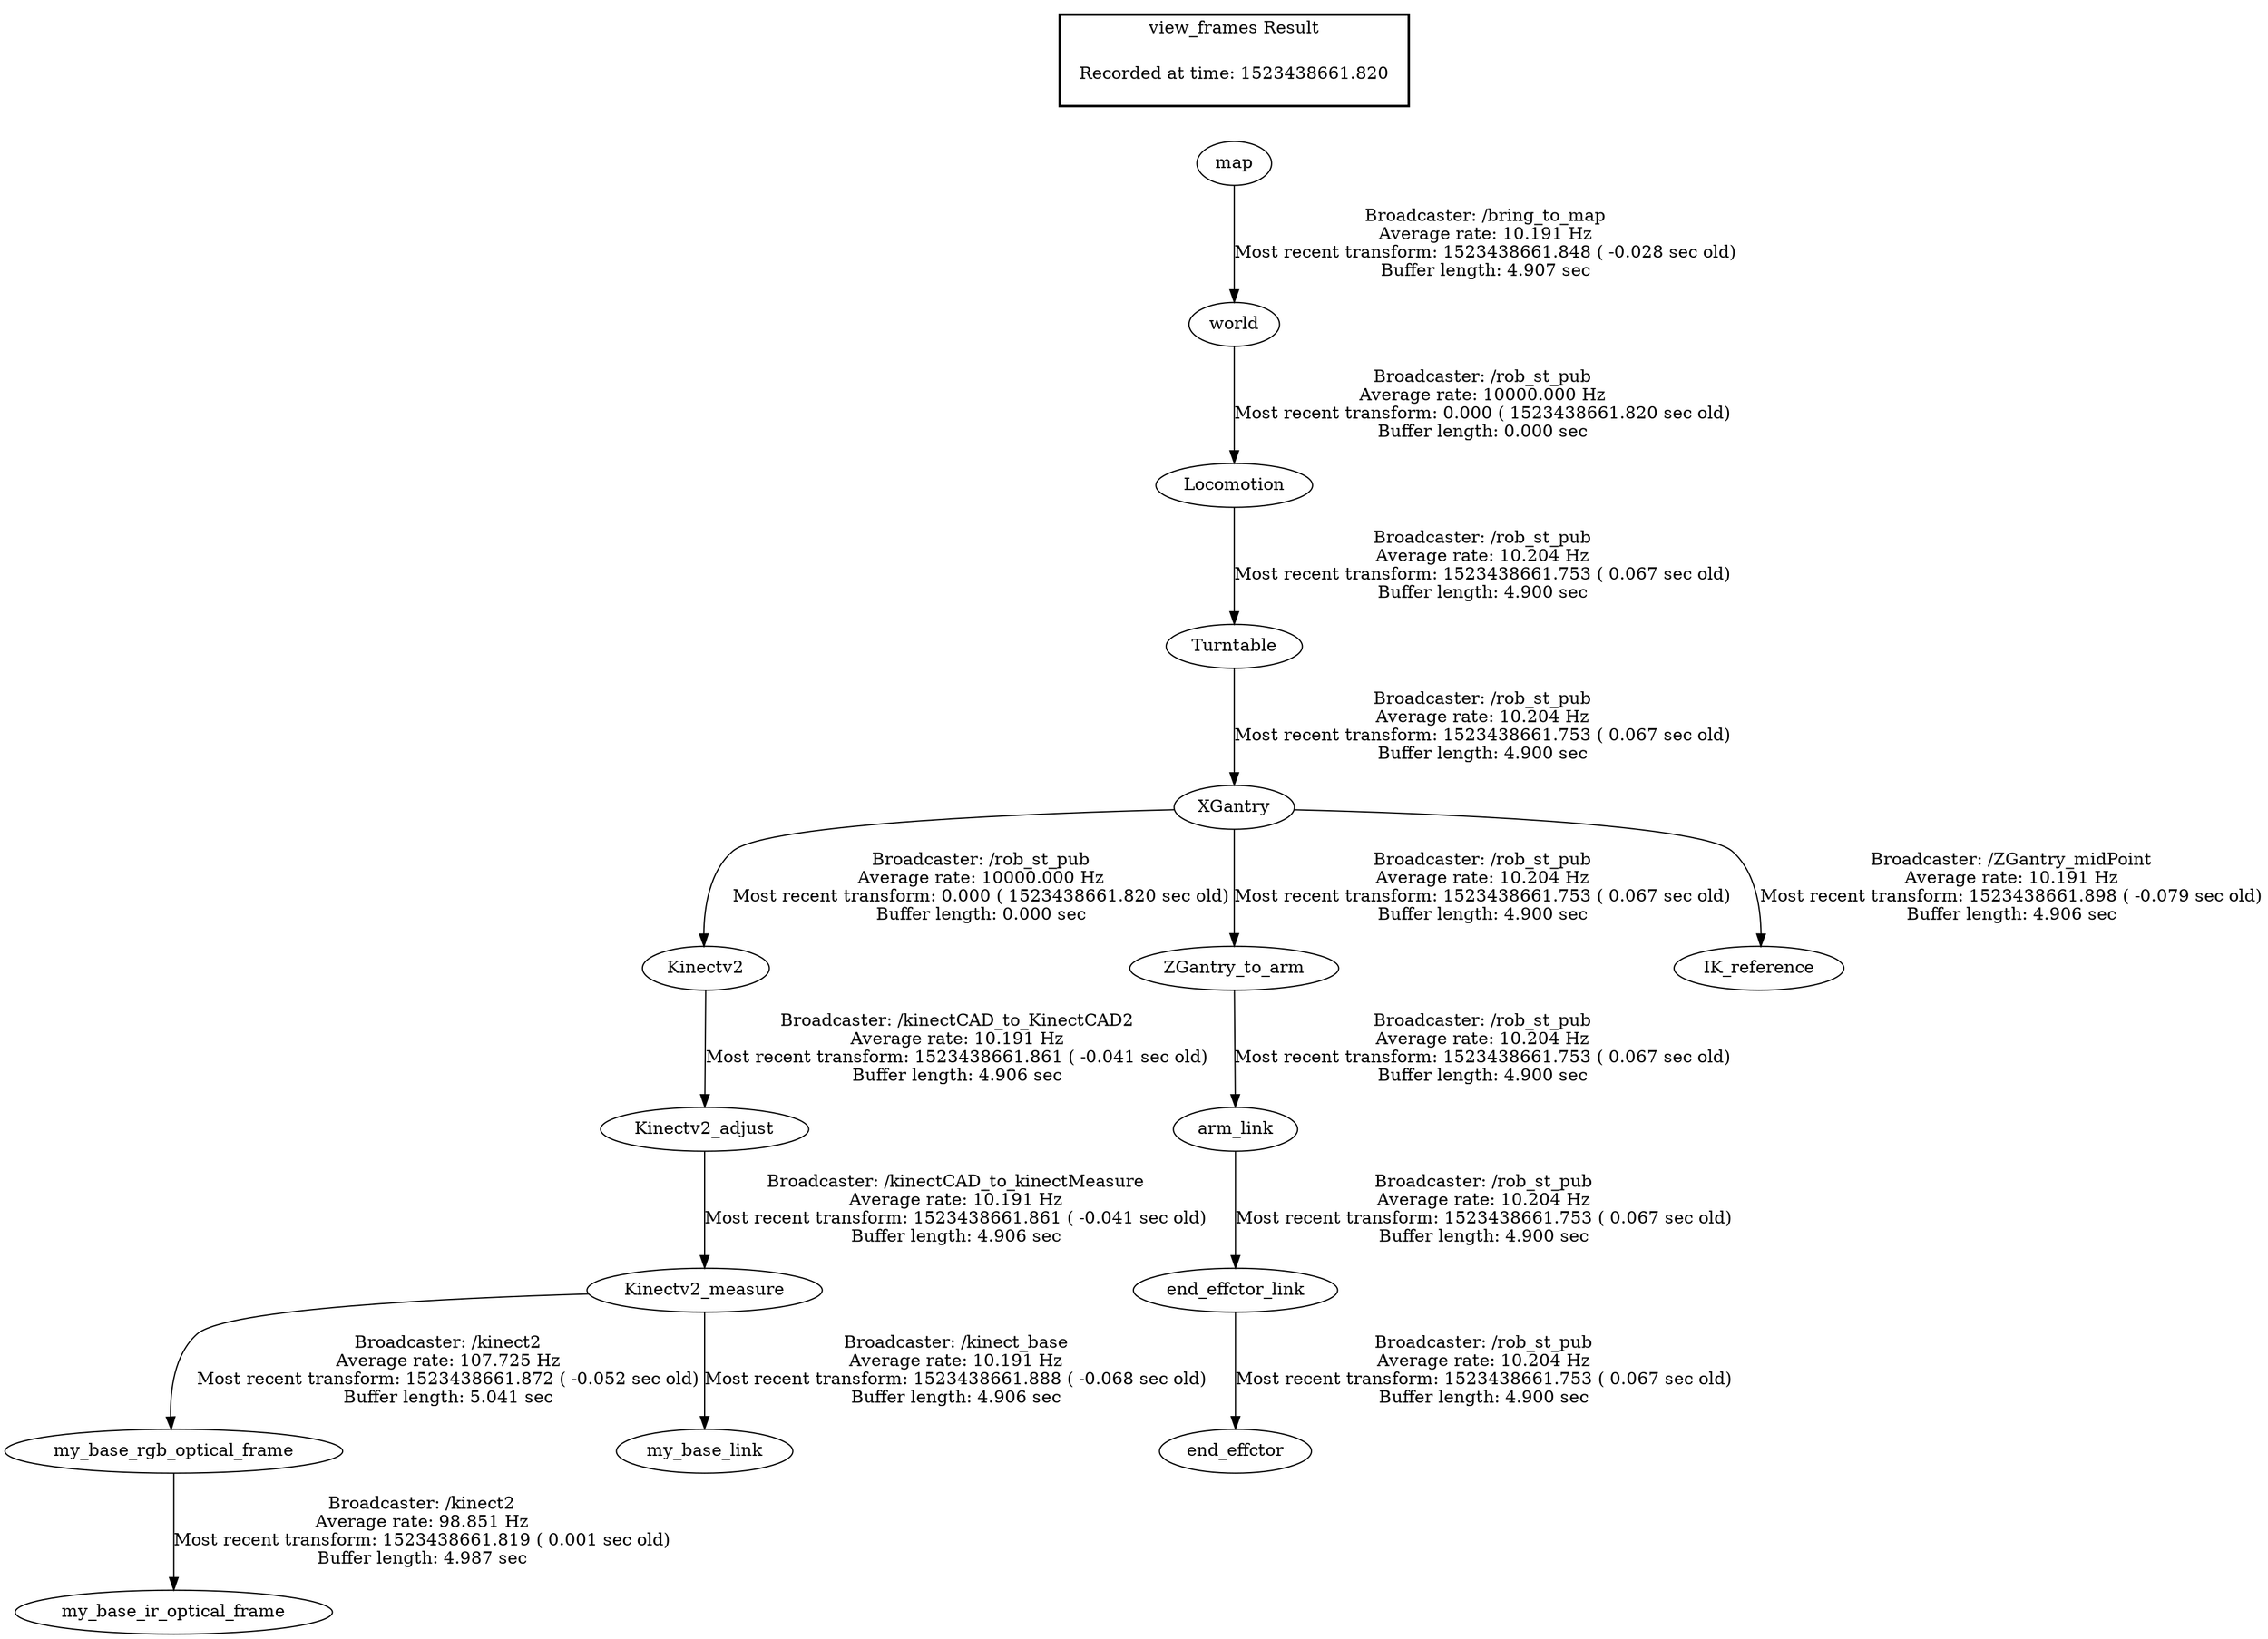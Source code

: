 digraph G {
"XGantry" -> "Kinectv2"[label="Broadcaster: /rob_st_pub\nAverage rate: 10000.000 Hz\nMost recent transform: 0.000 ( 1523438661.820 sec old)\nBuffer length: 0.000 sec\n"];
"Turntable" -> "XGantry"[label="Broadcaster: /rob_st_pub\nAverage rate: 10.204 Hz\nMost recent transform: 1523438661.753 ( 0.067 sec old)\nBuffer length: 4.900 sec\n"];
"world" -> "Locomotion"[label="Broadcaster: /rob_st_pub\nAverage rate: 10000.000 Hz\nMost recent transform: 0.000 ( 1523438661.820 sec old)\nBuffer length: 0.000 sec\n"];
"map" -> "world"[label="Broadcaster: /bring_to_map\nAverage rate: 10.191 Hz\nMost recent transform: 1523438661.848 ( -0.028 sec old)\nBuffer length: 4.907 sec\n"];
"Kinectv2_measure" -> "my_base_rgb_optical_frame"[label="Broadcaster: /kinect2\nAverage rate: 107.725 Hz\nMost recent transform: 1523438661.872 ( -0.052 sec old)\nBuffer length: 5.041 sec\n"];
"Kinectv2_measure" -> "my_base_link"[label="Broadcaster: /kinect_base\nAverage rate: 10.191 Hz\nMost recent transform: 1523438661.888 ( -0.068 sec old)\nBuffer length: 4.906 sec\n"];
"my_base_rgb_optical_frame" -> "my_base_ir_optical_frame"[label="Broadcaster: /kinect2\nAverage rate: 98.851 Hz\nMost recent transform: 1523438661.819 ( 0.001 sec old)\nBuffer length: 4.987 sec\n"];
"Locomotion" -> "Turntable"[label="Broadcaster: /rob_st_pub\nAverage rate: 10.204 Hz\nMost recent transform: 1523438661.753 ( 0.067 sec old)\nBuffer length: 4.900 sec\n"];
"XGantry" -> "ZGantry_to_arm"[label="Broadcaster: /rob_st_pub\nAverage rate: 10.204 Hz\nMost recent transform: 1523438661.753 ( 0.067 sec old)\nBuffer length: 4.900 sec\n"];
"ZGantry_to_arm" -> "arm_link"[label="Broadcaster: /rob_st_pub\nAverage rate: 10.204 Hz\nMost recent transform: 1523438661.753 ( 0.067 sec old)\nBuffer length: 4.900 sec\n"];
"arm_link" -> "end_effctor_link"[label="Broadcaster: /rob_st_pub\nAverage rate: 10.204 Hz\nMost recent transform: 1523438661.753 ( 0.067 sec old)\nBuffer length: 4.900 sec\n"];
"end_effctor_link" -> "end_effctor"[label="Broadcaster: /rob_st_pub\nAverage rate: 10.204 Hz\nMost recent transform: 1523438661.753 ( 0.067 sec old)\nBuffer length: 4.900 sec\n"];
"Kinectv2_adjust" -> "Kinectv2_measure"[label="Broadcaster: /kinectCAD_to_kinectMeasure\nAverage rate: 10.191 Hz\nMost recent transform: 1523438661.861 ( -0.041 sec old)\nBuffer length: 4.906 sec\n"];
"Kinectv2" -> "Kinectv2_adjust"[label="Broadcaster: /kinectCAD_to_KinectCAD2\nAverage rate: 10.191 Hz\nMost recent transform: 1523438661.861 ( -0.041 sec old)\nBuffer length: 4.906 sec\n"];
"XGantry" -> "IK_reference"[label="Broadcaster: /ZGantry_midPoint\nAverage rate: 10.191 Hz\nMost recent transform: 1523438661.898 ( -0.079 sec old)\nBuffer length: 4.906 sec\n"];
edge [style=invis];
 subgraph cluster_legend { style=bold; color=black; label ="view_frames Result";
"Recorded at time: 1523438661.820"[ shape=plaintext ] ;
 }->"map";
}